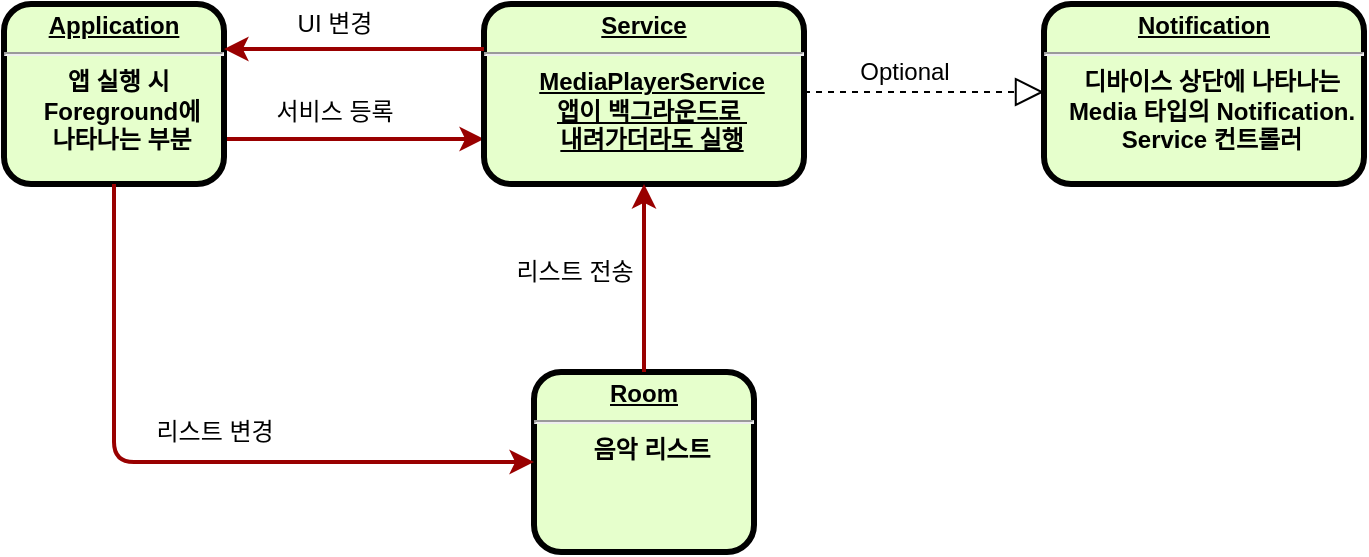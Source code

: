 <mxfile version="13.6.3" type="device"><diagram name="Page-1" id="c7558073-3199-34d8-9f00-42111426c3f3"><mxGraphModel dx="1186" dy="747" grid="1" gridSize="10" guides="1" tooltips="1" connect="1" arrows="1" fold="1" page="1" pageScale="1" pageWidth="826" pageHeight="1169" background="#ffffff" math="0" shadow="0"><root><mxCell id="0"/><mxCell id="1" parent="0"/><mxCell id="37" value="" style="edgeStyle=none;noEdgeStyle=1;strokeColor=#990000;strokeWidth=2;entryX=0;entryY=0.75;entryDx=0;entryDy=0;exitX=1;exitY=0.75;exitDx=0;exitDy=0;" parent="1" source="bZfMotDPLMt9MJ_-p9US-108" target="bZfMotDPLMt9MJ_-p9US-119" edge="1"><mxGeometry width="100" height="100" relative="1" as="geometry"><mxPoint x="190" y="165" as="sourcePoint"/><mxPoint x="296" y="166.262" as="targetPoint"/></mxGeometry></mxCell><mxCell id="bZfMotDPLMt9MJ_-p9US-107" value="&lt;p style=&quot;margin: 0px ; margin-top: 4px ; text-align: center ; text-decoration: underline&quot;&gt;&lt;strong&gt;Room&lt;/strong&gt;&lt;/p&gt;&lt;hr&gt;&lt;p style=&quot;margin: 0px ; margin-left: 8px&quot;&gt;음악 리스트&lt;/p&gt;" style="verticalAlign=middle;align=center;overflow=fill;fontSize=12;fontFamily=Helvetica;html=1;rounded=1;fontStyle=1;strokeWidth=3;fillColor=#E6FFCC" vertex="1" parent="1"><mxGeometry x="345" y="284" width="110" height="90" as="geometry"/></mxCell><mxCell id="bZfMotDPLMt9MJ_-p9US-108" value="&lt;p style=&quot;margin: 4px 0px 0px ; text-align: center&quot;&gt;&lt;u&gt;Application&lt;/u&gt;&lt;br&gt;&lt;/p&gt;&lt;hr&gt;&lt;p style=&quot;margin: 0px ; margin-left: 8px&quot;&gt;앱 실행 시&amp;nbsp;&lt;/p&gt;&lt;p style=&quot;margin: 0px ; margin-left: 8px&quot;&gt;Foreground에&lt;/p&gt;&lt;p style=&quot;margin: 0px ; margin-left: 8px&quot;&gt;나타나는 부분&lt;/p&gt;" style="verticalAlign=middle;align=center;overflow=fill;fontSize=12;fontFamily=Helvetica;html=1;rounded=1;fontStyle=1;strokeWidth=3;fillColor=#E6FFCC" vertex="1" parent="1"><mxGeometry x="80" y="100" width="110" height="90" as="geometry"/></mxCell><mxCell id="bZfMotDPLMt9MJ_-p9US-119" value="&lt;p style=&quot;margin: 4px 0px 0px ; text-align: center&quot;&gt;&lt;u&gt;Service&lt;/u&gt;&lt;br&gt;&lt;/p&gt;&lt;hr&gt;&lt;p style=&quot;margin: 0px ; margin-left: 8px&quot;&gt;&lt;u&gt;MediaPlayerService&lt;/u&gt;&lt;br&gt;&lt;/p&gt;&lt;p style=&quot;margin: 0px ; margin-left: 8px&quot;&gt;&lt;u&gt;앱이 백그라운드로&amp;nbsp;&lt;/u&gt;&lt;/p&gt;&lt;p style=&quot;margin: 0px ; margin-left: 8px&quot;&gt;&lt;u&gt;내려가더라도 실행&lt;/u&gt;&lt;/p&gt;" style="verticalAlign=middle;align=center;overflow=fill;fontSize=12;fontFamily=Helvetica;html=1;rounded=1;fontStyle=1;strokeWidth=3;fillColor=#E6FFCC" vertex="1" parent="1"><mxGeometry x="320" y="100" width="160" height="90" as="geometry"/></mxCell><mxCell id="bZfMotDPLMt9MJ_-p9US-120" value="서비스 등록" style="text;html=1;align=center;verticalAlign=middle;resizable=0;points=[];autosize=1;" vertex="1" parent="1"><mxGeometry x="210" y="144" width="70" height="20" as="geometry"/></mxCell><mxCell id="bZfMotDPLMt9MJ_-p9US-121" value="&lt;p style=&quot;margin: 0px ; margin-top: 4px ; text-align: center ; text-decoration: underline&quot;&gt;Notification&lt;/p&gt;&lt;hr&gt;&lt;p style=&quot;margin: 0px ; margin-left: 8px&quot;&gt;디바이스 상단에 나타나는&lt;/p&gt;&lt;p style=&quot;margin: 0px ; margin-left: 8px&quot;&gt;Media 타입의 Notification.&lt;/p&gt;&lt;p style=&quot;margin: 0px ; margin-left: 8px&quot;&gt;Service 컨트롤러&lt;/p&gt;" style="verticalAlign=middle;align=center;overflow=fill;fontSize=12;fontFamily=Helvetica;html=1;rounded=1;fontStyle=1;strokeWidth=3;fillColor=#E6FFCC" vertex="1" parent="1"><mxGeometry x="600" y="100" width="160" height="90" as="geometry"/></mxCell><mxCell id="bZfMotDPLMt9MJ_-p9US-123" value="Optional" style="text;html=1;align=center;verticalAlign=middle;resizable=0;points=[];autosize=1;" vertex="1" parent="1"><mxGeometry x="500" y="124" width="60" height="20" as="geometry"/></mxCell><mxCell id="bZfMotDPLMt9MJ_-p9US-124" value="" style="endArrow=block;dashed=1;endFill=0;endSize=12;html=1;" edge="1" parent="1"><mxGeometry width="160" relative="1" as="geometry"><mxPoint x="480" y="144" as="sourcePoint"/><mxPoint x="600" y="144" as="targetPoint"/></mxGeometry></mxCell><mxCell id="bZfMotDPLMt9MJ_-p9US-126" value="" style="edgeStyle=none;noEdgeStyle=1;strokeColor=#990000;strokeWidth=2;entryX=0.5;entryY=1;entryDx=0;entryDy=0;exitX=0.5;exitY=0;exitDx=0;exitDy=0;" edge="1" parent="1" source="bZfMotDPLMt9MJ_-p9US-107" target="bZfMotDPLMt9MJ_-p9US-119"><mxGeometry width="100" height="100" relative="1" as="geometry"><mxPoint x="320" y="245" as="sourcePoint"/><mxPoint x="426" y="246.262" as="targetPoint"/></mxGeometry></mxCell><mxCell id="bZfMotDPLMt9MJ_-p9US-127" value="리스트 전송" style="text;html=1;align=center;verticalAlign=middle;resizable=0;points=[];autosize=1;" vertex="1" parent="1"><mxGeometry x="330" y="224" width="70" height="20" as="geometry"/></mxCell><mxCell id="bZfMotDPLMt9MJ_-p9US-128" value="" style="edgeStyle=none;noEdgeStyle=1;strokeColor=#990000;strokeWidth=2;exitX=0.5;exitY=1;exitDx=0;exitDy=0;entryX=0;entryY=0.5;entryDx=0;entryDy=0;" edge="1" parent="1" source="bZfMotDPLMt9MJ_-p9US-108" target="bZfMotDPLMt9MJ_-p9US-107"><mxGeometry width="100" height="100" relative="1" as="geometry"><mxPoint x="209" y="325" as="sourcePoint"/><mxPoint x="315" y="326.262" as="targetPoint"/><Array as="points"><mxPoint x="135" y="329"/></Array></mxGeometry></mxCell><mxCell id="bZfMotDPLMt9MJ_-p9US-129" value="리스트 변경" style="text;html=1;align=center;verticalAlign=middle;resizable=0;points=[];autosize=1;" vertex="1" parent="1"><mxGeometry x="150" y="304" width="70" height="20" as="geometry"/></mxCell><mxCell id="bZfMotDPLMt9MJ_-p9US-133" value="" style="edgeStyle=none;noEdgeStyle=1;strokeColor=#990000;strokeWidth=2;entryX=1;entryY=0.25;entryDx=0;entryDy=0;exitX=0;exitY=0.25;exitDx=0;exitDy=0;" edge="1" parent="1" source="bZfMotDPLMt9MJ_-p9US-119" target="bZfMotDPLMt9MJ_-p9US-108"><mxGeometry width="100" height="100" relative="1" as="geometry"><mxPoint x="190" y="122.74" as="sourcePoint"/><mxPoint x="296" y="124.002" as="targetPoint"/></mxGeometry></mxCell><mxCell id="bZfMotDPLMt9MJ_-p9US-134" value="UI 변경" style="text;html=1;align=center;verticalAlign=middle;resizable=0;points=[];autosize=1;" vertex="1" parent="1"><mxGeometry x="220" y="100" width="50" height="20" as="geometry"/></mxCell></root></mxGraphModel></diagram></mxfile>